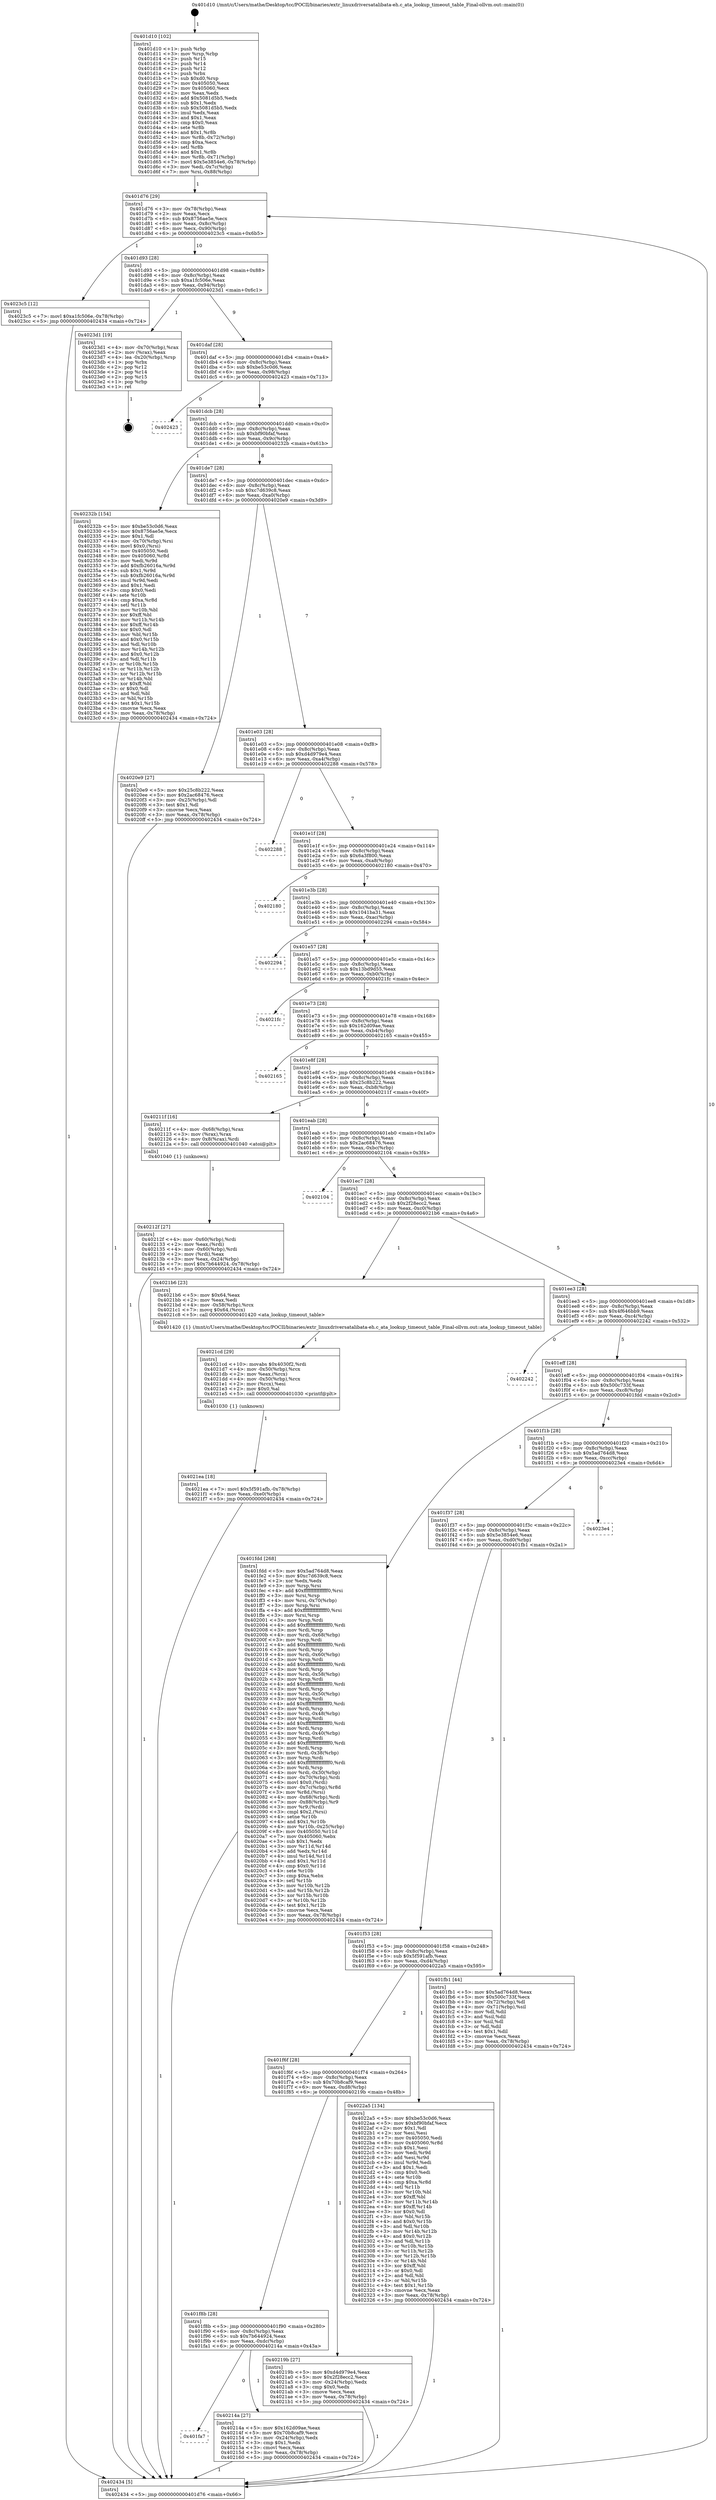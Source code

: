 digraph "0x401d10" {
  label = "0x401d10 (/mnt/c/Users/mathe/Desktop/tcc/POCII/binaries/extr_linuxdriversatalibata-eh.c_ata_lookup_timeout_table_Final-ollvm.out::main(0))"
  labelloc = "t"
  node[shape=record]

  Entry [label="",width=0.3,height=0.3,shape=circle,fillcolor=black,style=filled]
  "0x401d76" [label="{
     0x401d76 [29]\l
     | [instrs]\l
     &nbsp;&nbsp;0x401d76 \<+3\>: mov -0x78(%rbp),%eax\l
     &nbsp;&nbsp;0x401d79 \<+2\>: mov %eax,%ecx\l
     &nbsp;&nbsp;0x401d7b \<+6\>: sub $0x8756ae5e,%ecx\l
     &nbsp;&nbsp;0x401d81 \<+6\>: mov %eax,-0x8c(%rbp)\l
     &nbsp;&nbsp;0x401d87 \<+6\>: mov %ecx,-0x90(%rbp)\l
     &nbsp;&nbsp;0x401d8d \<+6\>: je 00000000004023c5 \<main+0x6b5\>\l
  }"]
  "0x4023c5" [label="{
     0x4023c5 [12]\l
     | [instrs]\l
     &nbsp;&nbsp;0x4023c5 \<+7\>: movl $0xa1fc506e,-0x78(%rbp)\l
     &nbsp;&nbsp;0x4023cc \<+5\>: jmp 0000000000402434 \<main+0x724\>\l
  }"]
  "0x401d93" [label="{
     0x401d93 [28]\l
     | [instrs]\l
     &nbsp;&nbsp;0x401d93 \<+5\>: jmp 0000000000401d98 \<main+0x88\>\l
     &nbsp;&nbsp;0x401d98 \<+6\>: mov -0x8c(%rbp),%eax\l
     &nbsp;&nbsp;0x401d9e \<+5\>: sub $0xa1fc506e,%eax\l
     &nbsp;&nbsp;0x401da3 \<+6\>: mov %eax,-0x94(%rbp)\l
     &nbsp;&nbsp;0x401da9 \<+6\>: je 00000000004023d1 \<main+0x6c1\>\l
  }"]
  Exit [label="",width=0.3,height=0.3,shape=circle,fillcolor=black,style=filled,peripheries=2]
  "0x4023d1" [label="{
     0x4023d1 [19]\l
     | [instrs]\l
     &nbsp;&nbsp;0x4023d1 \<+4\>: mov -0x70(%rbp),%rax\l
     &nbsp;&nbsp;0x4023d5 \<+2\>: mov (%rax),%eax\l
     &nbsp;&nbsp;0x4023d7 \<+4\>: lea -0x20(%rbp),%rsp\l
     &nbsp;&nbsp;0x4023db \<+1\>: pop %rbx\l
     &nbsp;&nbsp;0x4023dc \<+2\>: pop %r12\l
     &nbsp;&nbsp;0x4023de \<+2\>: pop %r14\l
     &nbsp;&nbsp;0x4023e0 \<+2\>: pop %r15\l
     &nbsp;&nbsp;0x4023e2 \<+1\>: pop %rbp\l
     &nbsp;&nbsp;0x4023e3 \<+1\>: ret\l
  }"]
  "0x401daf" [label="{
     0x401daf [28]\l
     | [instrs]\l
     &nbsp;&nbsp;0x401daf \<+5\>: jmp 0000000000401db4 \<main+0xa4\>\l
     &nbsp;&nbsp;0x401db4 \<+6\>: mov -0x8c(%rbp),%eax\l
     &nbsp;&nbsp;0x401dba \<+5\>: sub $0xbe53c0d6,%eax\l
     &nbsp;&nbsp;0x401dbf \<+6\>: mov %eax,-0x98(%rbp)\l
     &nbsp;&nbsp;0x401dc5 \<+6\>: je 0000000000402423 \<main+0x713\>\l
  }"]
  "0x4021ea" [label="{
     0x4021ea [18]\l
     | [instrs]\l
     &nbsp;&nbsp;0x4021ea \<+7\>: movl $0x5f591afb,-0x78(%rbp)\l
     &nbsp;&nbsp;0x4021f1 \<+6\>: mov %eax,-0xe0(%rbp)\l
     &nbsp;&nbsp;0x4021f7 \<+5\>: jmp 0000000000402434 \<main+0x724\>\l
  }"]
  "0x402423" [label="{
     0x402423\l
  }", style=dashed]
  "0x401dcb" [label="{
     0x401dcb [28]\l
     | [instrs]\l
     &nbsp;&nbsp;0x401dcb \<+5\>: jmp 0000000000401dd0 \<main+0xc0\>\l
     &nbsp;&nbsp;0x401dd0 \<+6\>: mov -0x8c(%rbp),%eax\l
     &nbsp;&nbsp;0x401dd6 \<+5\>: sub $0xbf90bfaf,%eax\l
     &nbsp;&nbsp;0x401ddb \<+6\>: mov %eax,-0x9c(%rbp)\l
     &nbsp;&nbsp;0x401de1 \<+6\>: je 000000000040232b \<main+0x61b\>\l
  }"]
  "0x4021cd" [label="{
     0x4021cd [29]\l
     | [instrs]\l
     &nbsp;&nbsp;0x4021cd \<+10\>: movabs $0x4030f2,%rdi\l
     &nbsp;&nbsp;0x4021d7 \<+4\>: mov -0x50(%rbp),%rcx\l
     &nbsp;&nbsp;0x4021db \<+2\>: mov %eax,(%rcx)\l
     &nbsp;&nbsp;0x4021dd \<+4\>: mov -0x50(%rbp),%rcx\l
     &nbsp;&nbsp;0x4021e1 \<+2\>: mov (%rcx),%esi\l
     &nbsp;&nbsp;0x4021e3 \<+2\>: mov $0x0,%al\l
     &nbsp;&nbsp;0x4021e5 \<+5\>: call 0000000000401030 \<printf@plt\>\l
     | [calls]\l
     &nbsp;&nbsp;0x401030 \{1\} (unknown)\l
  }"]
  "0x40232b" [label="{
     0x40232b [154]\l
     | [instrs]\l
     &nbsp;&nbsp;0x40232b \<+5\>: mov $0xbe53c0d6,%eax\l
     &nbsp;&nbsp;0x402330 \<+5\>: mov $0x8756ae5e,%ecx\l
     &nbsp;&nbsp;0x402335 \<+2\>: mov $0x1,%dl\l
     &nbsp;&nbsp;0x402337 \<+4\>: mov -0x70(%rbp),%rsi\l
     &nbsp;&nbsp;0x40233b \<+6\>: movl $0x0,(%rsi)\l
     &nbsp;&nbsp;0x402341 \<+7\>: mov 0x405050,%edi\l
     &nbsp;&nbsp;0x402348 \<+8\>: mov 0x405060,%r8d\l
     &nbsp;&nbsp;0x402350 \<+3\>: mov %edi,%r9d\l
     &nbsp;&nbsp;0x402353 \<+7\>: add $0xfb26016a,%r9d\l
     &nbsp;&nbsp;0x40235a \<+4\>: sub $0x1,%r9d\l
     &nbsp;&nbsp;0x40235e \<+7\>: sub $0xfb26016a,%r9d\l
     &nbsp;&nbsp;0x402365 \<+4\>: imul %r9d,%edi\l
     &nbsp;&nbsp;0x402369 \<+3\>: and $0x1,%edi\l
     &nbsp;&nbsp;0x40236c \<+3\>: cmp $0x0,%edi\l
     &nbsp;&nbsp;0x40236f \<+4\>: sete %r10b\l
     &nbsp;&nbsp;0x402373 \<+4\>: cmp $0xa,%r8d\l
     &nbsp;&nbsp;0x402377 \<+4\>: setl %r11b\l
     &nbsp;&nbsp;0x40237b \<+3\>: mov %r10b,%bl\l
     &nbsp;&nbsp;0x40237e \<+3\>: xor $0xff,%bl\l
     &nbsp;&nbsp;0x402381 \<+3\>: mov %r11b,%r14b\l
     &nbsp;&nbsp;0x402384 \<+4\>: xor $0xff,%r14b\l
     &nbsp;&nbsp;0x402388 \<+3\>: xor $0x0,%dl\l
     &nbsp;&nbsp;0x40238b \<+3\>: mov %bl,%r15b\l
     &nbsp;&nbsp;0x40238e \<+4\>: and $0x0,%r15b\l
     &nbsp;&nbsp;0x402392 \<+3\>: and %dl,%r10b\l
     &nbsp;&nbsp;0x402395 \<+3\>: mov %r14b,%r12b\l
     &nbsp;&nbsp;0x402398 \<+4\>: and $0x0,%r12b\l
     &nbsp;&nbsp;0x40239c \<+3\>: and %dl,%r11b\l
     &nbsp;&nbsp;0x40239f \<+3\>: or %r10b,%r15b\l
     &nbsp;&nbsp;0x4023a2 \<+3\>: or %r11b,%r12b\l
     &nbsp;&nbsp;0x4023a5 \<+3\>: xor %r12b,%r15b\l
     &nbsp;&nbsp;0x4023a8 \<+3\>: or %r14b,%bl\l
     &nbsp;&nbsp;0x4023ab \<+3\>: xor $0xff,%bl\l
     &nbsp;&nbsp;0x4023ae \<+3\>: or $0x0,%dl\l
     &nbsp;&nbsp;0x4023b1 \<+2\>: and %dl,%bl\l
     &nbsp;&nbsp;0x4023b3 \<+3\>: or %bl,%r15b\l
     &nbsp;&nbsp;0x4023b6 \<+4\>: test $0x1,%r15b\l
     &nbsp;&nbsp;0x4023ba \<+3\>: cmovne %ecx,%eax\l
     &nbsp;&nbsp;0x4023bd \<+3\>: mov %eax,-0x78(%rbp)\l
     &nbsp;&nbsp;0x4023c0 \<+5\>: jmp 0000000000402434 \<main+0x724\>\l
  }"]
  "0x401de7" [label="{
     0x401de7 [28]\l
     | [instrs]\l
     &nbsp;&nbsp;0x401de7 \<+5\>: jmp 0000000000401dec \<main+0xdc\>\l
     &nbsp;&nbsp;0x401dec \<+6\>: mov -0x8c(%rbp),%eax\l
     &nbsp;&nbsp;0x401df2 \<+5\>: sub $0xc7d639c8,%eax\l
     &nbsp;&nbsp;0x401df7 \<+6\>: mov %eax,-0xa0(%rbp)\l
     &nbsp;&nbsp;0x401dfd \<+6\>: je 00000000004020e9 \<main+0x3d9\>\l
  }"]
  "0x401fa7" [label="{
     0x401fa7\l
  }", style=dashed]
  "0x4020e9" [label="{
     0x4020e9 [27]\l
     | [instrs]\l
     &nbsp;&nbsp;0x4020e9 \<+5\>: mov $0x25c8b222,%eax\l
     &nbsp;&nbsp;0x4020ee \<+5\>: mov $0x2ac68476,%ecx\l
     &nbsp;&nbsp;0x4020f3 \<+3\>: mov -0x25(%rbp),%dl\l
     &nbsp;&nbsp;0x4020f6 \<+3\>: test $0x1,%dl\l
     &nbsp;&nbsp;0x4020f9 \<+3\>: cmovne %ecx,%eax\l
     &nbsp;&nbsp;0x4020fc \<+3\>: mov %eax,-0x78(%rbp)\l
     &nbsp;&nbsp;0x4020ff \<+5\>: jmp 0000000000402434 \<main+0x724\>\l
  }"]
  "0x401e03" [label="{
     0x401e03 [28]\l
     | [instrs]\l
     &nbsp;&nbsp;0x401e03 \<+5\>: jmp 0000000000401e08 \<main+0xf8\>\l
     &nbsp;&nbsp;0x401e08 \<+6\>: mov -0x8c(%rbp),%eax\l
     &nbsp;&nbsp;0x401e0e \<+5\>: sub $0xd4d979e4,%eax\l
     &nbsp;&nbsp;0x401e13 \<+6\>: mov %eax,-0xa4(%rbp)\l
     &nbsp;&nbsp;0x401e19 \<+6\>: je 0000000000402288 \<main+0x578\>\l
  }"]
  "0x40214a" [label="{
     0x40214a [27]\l
     | [instrs]\l
     &nbsp;&nbsp;0x40214a \<+5\>: mov $0x162d09ae,%eax\l
     &nbsp;&nbsp;0x40214f \<+5\>: mov $0x70b8caf9,%ecx\l
     &nbsp;&nbsp;0x402154 \<+3\>: mov -0x24(%rbp),%edx\l
     &nbsp;&nbsp;0x402157 \<+3\>: cmp $0x1,%edx\l
     &nbsp;&nbsp;0x40215a \<+3\>: cmovl %ecx,%eax\l
     &nbsp;&nbsp;0x40215d \<+3\>: mov %eax,-0x78(%rbp)\l
     &nbsp;&nbsp;0x402160 \<+5\>: jmp 0000000000402434 \<main+0x724\>\l
  }"]
  "0x402288" [label="{
     0x402288\l
  }", style=dashed]
  "0x401e1f" [label="{
     0x401e1f [28]\l
     | [instrs]\l
     &nbsp;&nbsp;0x401e1f \<+5\>: jmp 0000000000401e24 \<main+0x114\>\l
     &nbsp;&nbsp;0x401e24 \<+6\>: mov -0x8c(%rbp),%eax\l
     &nbsp;&nbsp;0x401e2a \<+5\>: sub $0x6a3f800,%eax\l
     &nbsp;&nbsp;0x401e2f \<+6\>: mov %eax,-0xa8(%rbp)\l
     &nbsp;&nbsp;0x401e35 \<+6\>: je 0000000000402180 \<main+0x470\>\l
  }"]
  "0x401f8b" [label="{
     0x401f8b [28]\l
     | [instrs]\l
     &nbsp;&nbsp;0x401f8b \<+5\>: jmp 0000000000401f90 \<main+0x280\>\l
     &nbsp;&nbsp;0x401f90 \<+6\>: mov -0x8c(%rbp),%eax\l
     &nbsp;&nbsp;0x401f96 \<+5\>: sub $0x7b644924,%eax\l
     &nbsp;&nbsp;0x401f9b \<+6\>: mov %eax,-0xdc(%rbp)\l
     &nbsp;&nbsp;0x401fa1 \<+6\>: je 000000000040214a \<main+0x43a\>\l
  }"]
  "0x402180" [label="{
     0x402180\l
  }", style=dashed]
  "0x401e3b" [label="{
     0x401e3b [28]\l
     | [instrs]\l
     &nbsp;&nbsp;0x401e3b \<+5\>: jmp 0000000000401e40 \<main+0x130\>\l
     &nbsp;&nbsp;0x401e40 \<+6\>: mov -0x8c(%rbp),%eax\l
     &nbsp;&nbsp;0x401e46 \<+5\>: sub $0x1041ba31,%eax\l
     &nbsp;&nbsp;0x401e4b \<+6\>: mov %eax,-0xac(%rbp)\l
     &nbsp;&nbsp;0x401e51 \<+6\>: je 0000000000402294 \<main+0x584\>\l
  }"]
  "0x40219b" [label="{
     0x40219b [27]\l
     | [instrs]\l
     &nbsp;&nbsp;0x40219b \<+5\>: mov $0xd4d979e4,%eax\l
     &nbsp;&nbsp;0x4021a0 \<+5\>: mov $0x2f28ecc2,%ecx\l
     &nbsp;&nbsp;0x4021a5 \<+3\>: mov -0x24(%rbp),%edx\l
     &nbsp;&nbsp;0x4021a8 \<+3\>: cmp $0x0,%edx\l
     &nbsp;&nbsp;0x4021ab \<+3\>: cmove %ecx,%eax\l
     &nbsp;&nbsp;0x4021ae \<+3\>: mov %eax,-0x78(%rbp)\l
     &nbsp;&nbsp;0x4021b1 \<+5\>: jmp 0000000000402434 \<main+0x724\>\l
  }"]
  "0x402294" [label="{
     0x402294\l
  }", style=dashed]
  "0x401e57" [label="{
     0x401e57 [28]\l
     | [instrs]\l
     &nbsp;&nbsp;0x401e57 \<+5\>: jmp 0000000000401e5c \<main+0x14c\>\l
     &nbsp;&nbsp;0x401e5c \<+6\>: mov -0x8c(%rbp),%eax\l
     &nbsp;&nbsp;0x401e62 \<+5\>: sub $0x13bd9d55,%eax\l
     &nbsp;&nbsp;0x401e67 \<+6\>: mov %eax,-0xb0(%rbp)\l
     &nbsp;&nbsp;0x401e6d \<+6\>: je 00000000004021fc \<main+0x4ec\>\l
  }"]
  "0x401f6f" [label="{
     0x401f6f [28]\l
     | [instrs]\l
     &nbsp;&nbsp;0x401f6f \<+5\>: jmp 0000000000401f74 \<main+0x264\>\l
     &nbsp;&nbsp;0x401f74 \<+6\>: mov -0x8c(%rbp),%eax\l
     &nbsp;&nbsp;0x401f7a \<+5\>: sub $0x70b8caf9,%eax\l
     &nbsp;&nbsp;0x401f7f \<+6\>: mov %eax,-0xd8(%rbp)\l
     &nbsp;&nbsp;0x401f85 \<+6\>: je 000000000040219b \<main+0x48b\>\l
  }"]
  "0x4021fc" [label="{
     0x4021fc\l
  }", style=dashed]
  "0x401e73" [label="{
     0x401e73 [28]\l
     | [instrs]\l
     &nbsp;&nbsp;0x401e73 \<+5\>: jmp 0000000000401e78 \<main+0x168\>\l
     &nbsp;&nbsp;0x401e78 \<+6\>: mov -0x8c(%rbp),%eax\l
     &nbsp;&nbsp;0x401e7e \<+5\>: sub $0x162d09ae,%eax\l
     &nbsp;&nbsp;0x401e83 \<+6\>: mov %eax,-0xb4(%rbp)\l
     &nbsp;&nbsp;0x401e89 \<+6\>: je 0000000000402165 \<main+0x455\>\l
  }"]
  "0x4022a5" [label="{
     0x4022a5 [134]\l
     | [instrs]\l
     &nbsp;&nbsp;0x4022a5 \<+5\>: mov $0xbe53c0d6,%eax\l
     &nbsp;&nbsp;0x4022aa \<+5\>: mov $0xbf90bfaf,%ecx\l
     &nbsp;&nbsp;0x4022af \<+2\>: mov $0x1,%dl\l
     &nbsp;&nbsp;0x4022b1 \<+2\>: xor %esi,%esi\l
     &nbsp;&nbsp;0x4022b3 \<+7\>: mov 0x405050,%edi\l
     &nbsp;&nbsp;0x4022ba \<+8\>: mov 0x405060,%r8d\l
     &nbsp;&nbsp;0x4022c2 \<+3\>: sub $0x1,%esi\l
     &nbsp;&nbsp;0x4022c5 \<+3\>: mov %edi,%r9d\l
     &nbsp;&nbsp;0x4022c8 \<+3\>: add %esi,%r9d\l
     &nbsp;&nbsp;0x4022cb \<+4\>: imul %r9d,%edi\l
     &nbsp;&nbsp;0x4022cf \<+3\>: and $0x1,%edi\l
     &nbsp;&nbsp;0x4022d2 \<+3\>: cmp $0x0,%edi\l
     &nbsp;&nbsp;0x4022d5 \<+4\>: sete %r10b\l
     &nbsp;&nbsp;0x4022d9 \<+4\>: cmp $0xa,%r8d\l
     &nbsp;&nbsp;0x4022dd \<+4\>: setl %r11b\l
     &nbsp;&nbsp;0x4022e1 \<+3\>: mov %r10b,%bl\l
     &nbsp;&nbsp;0x4022e4 \<+3\>: xor $0xff,%bl\l
     &nbsp;&nbsp;0x4022e7 \<+3\>: mov %r11b,%r14b\l
     &nbsp;&nbsp;0x4022ea \<+4\>: xor $0xff,%r14b\l
     &nbsp;&nbsp;0x4022ee \<+3\>: xor $0x0,%dl\l
     &nbsp;&nbsp;0x4022f1 \<+3\>: mov %bl,%r15b\l
     &nbsp;&nbsp;0x4022f4 \<+4\>: and $0x0,%r15b\l
     &nbsp;&nbsp;0x4022f8 \<+3\>: and %dl,%r10b\l
     &nbsp;&nbsp;0x4022fb \<+3\>: mov %r14b,%r12b\l
     &nbsp;&nbsp;0x4022fe \<+4\>: and $0x0,%r12b\l
     &nbsp;&nbsp;0x402302 \<+3\>: and %dl,%r11b\l
     &nbsp;&nbsp;0x402305 \<+3\>: or %r10b,%r15b\l
     &nbsp;&nbsp;0x402308 \<+3\>: or %r11b,%r12b\l
     &nbsp;&nbsp;0x40230b \<+3\>: xor %r12b,%r15b\l
     &nbsp;&nbsp;0x40230e \<+3\>: or %r14b,%bl\l
     &nbsp;&nbsp;0x402311 \<+3\>: xor $0xff,%bl\l
     &nbsp;&nbsp;0x402314 \<+3\>: or $0x0,%dl\l
     &nbsp;&nbsp;0x402317 \<+2\>: and %dl,%bl\l
     &nbsp;&nbsp;0x402319 \<+3\>: or %bl,%r15b\l
     &nbsp;&nbsp;0x40231c \<+4\>: test $0x1,%r15b\l
     &nbsp;&nbsp;0x402320 \<+3\>: cmovne %ecx,%eax\l
     &nbsp;&nbsp;0x402323 \<+3\>: mov %eax,-0x78(%rbp)\l
     &nbsp;&nbsp;0x402326 \<+5\>: jmp 0000000000402434 \<main+0x724\>\l
  }"]
  "0x402165" [label="{
     0x402165\l
  }", style=dashed]
  "0x401e8f" [label="{
     0x401e8f [28]\l
     | [instrs]\l
     &nbsp;&nbsp;0x401e8f \<+5\>: jmp 0000000000401e94 \<main+0x184\>\l
     &nbsp;&nbsp;0x401e94 \<+6\>: mov -0x8c(%rbp),%eax\l
     &nbsp;&nbsp;0x401e9a \<+5\>: sub $0x25c8b222,%eax\l
     &nbsp;&nbsp;0x401e9f \<+6\>: mov %eax,-0xb8(%rbp)\l
     &nbsp;&nbsp;0x401ea5 \<+6\>: je 000000000040211f \<main+0x40f\>\l
  }"]
  "0x40212f" [label="{
     0x40212f [27]\l
     | [instrs]\l
     &nbsp;&nbsp;0x40212f \<+4\>: mov -0x60(%rbp),%rdi\l
     &nbsp;&nbsp;0x402133 \<+2\>: mov %eax,(%rdi)\l
     &nbsp;&nbsp;0x402135 \<+4\>: mov -0x60(%rbp),%rdi\l
     &nbsp;&nbsp;0x402139 \<+2\>: mov (%rdi),%eax\l
     &nbsp;&nbsp;0x40213b \<+3\>: mov %eax,-0x24(%rbp)\l
     &nbsp;&nbsp;0x40213e \<+7\>: movl $0x7b644924,-0x78(%rbp)\l
     &nbsp;&nbsp;0x402145 \<+5\>: jmp 0000000000402434 \<main+0x724\>\l
  }"]
  "0x40211f" [label="{
     0x40211f [16]\l
     | [instrs]\l
     &nbsp;&nbsp;0x40211f \<+4\>: mov -0x68(%rbp),%rax\l
     &nbsp;&nbsp;0x402123 \<+3\>: mov (%rax),%rax\l
     &nbsp;&nbsp;0x402126 \<+4\>: mov 0x8(%rax),%rdi\l
     &nbsp;&nbsp;0x40212a \<+5\>: call 0000000000401040 \<atoi@plt\>\l
     | [calls]\l
     &nbsp;&nbsp;0x401040 \{1\} (unknown)\l
  }"]
  "0x401eab" [label="{
     0x401eab [28]\l
     | [instrs]\l
     &nbsp;&nbsp;0x401eab \<+5\>: jmp 0000000000401eb0 \<main+0x1a0\>\l
     &nbsp;&nbsp;0x401eb0 \<+6\>: mov -0x8c(%rbp),%eax\l
     &nbsp;&nbsp;0x401eb6 \<+5\>: sub $0x2ac68476,%eax\l
     &nbsp;&nbsp;0x401ebb \<+6\>: mov %eax,-0xbc(%rbp)\l
     &nbsp;&nbsp;0x401ec1 \<+6\>: je 0000000000402104 \<main+0x3f4\>\l
  }"]
  "0x401d10" [label="{
     0x401d10 [102]\l
     | [instrs]\l
     &nbsp;&nbsp;0x401d10 \<+1\>: push %rbp\l
     &nbsp;&nbsp;0x401d11 \<+3\>: mov %rsp,%rbp\l
     &nbsp;&nbsp;0x401d14 \<+2\>: push %r15\l
     &nbsp;&nbsp;0x401d16 \<+2\>: push %r14\l
     &nbsp;&nbsp;0x401d18 \<+2\>: push %r12\l
     &nbsp;&nbsp;0x401d1a \<+1\>: push %rbx\l
     &nbsp;&nbsp;0x401d1b \<+7\>: sub $0xd0,%rsp\l
     &nbsp;&nbsp;0x401d22 \<+7\>: mov 0x405050,%eax\l
     &nbsp;&nbsp;0x401d29 \<+7\>: mov 0x405060,%ecx\l
     &nbsp;&nbsp;0x401d30 \<+2\>: mov %eax,%edx\l
     &nbsp;&nbsp;0x401d32 \<+6\>: add $0x5081d5b5,%edx\l
     &nbsp;&nbsp;0x401d38 \<+3\>: sub $0x1,%edx\l
     &nbsp;&nbsp;0x401d3b \<+6\>: sub $0x5081d5b5,%edx\l
     &nbsp;&nbsp;0x401d41 \<+3\>: imul %edx,%eax\l
     &nbsp;&nbsp;0x401d44 \<+3\>: and $0x1,%eax\l
     &nbsp;&nbsp;0x401d47 \<+3\>: cmp $0x0,%eax\l
     &nbsp;&nbsp;0x401d4a \<+4\>: sete %r8b\l
     &nbsp;&nbsp;0x401d4e \<+4\>: and $0x1,%r8b\l
     &nbsp;&nbsp;0x401d52 \<+4\>: mov %r8b,-0x72(%rbp)\l
     &nbsp;&nbsp;0x401d56 \<+3\>: cmp $0xa,%ecx\l
     &nbsp;&nbsp;0x401d59 \<+4\>: setl %r8b\l
     &nbsp;&nbsp;0x401d5d \<+4\>: and $0x1,%r8b\l
     &nbsp;&nbsp;0x401d61 \<+4\>: mov %r8b,-0x71(%rbp)\l
     &nbsp;&nbsp;0x401d65 \<+7\>: movl $0x5e3854e6,-0x78(%rbp)\l
     &nbsp;&nbsp;0x401d6c \<+3\>: mov %edi,-0x7c(%rbp)\l
     &nbsp;&nbsp;0x401d6f \<+7\>: mov %rsi,-0x88(%rbp)\l
  }"]
  "0x402104" [label="{
     0x402104\l
  }", style=dashed]
  "0x401ec7" [label="{
     0x401ec7 [28]\l
     | [instrs]\l
     &nbsp;&nbsp;0x401ec7 \<+5\>: jmp 0000000000401ecc \<main+0x1bc\>\l
     &nbsp;&nbsp;0x401ecc \<+6\>: mov -0x8c(%rbp),%eax\l
     &nbsp;&nbsp;0x401ed2 \<+5\>: sub $0x2f28ecc2,%eax\l
     &nbsp;&nbsp;0x401ed7 \<+6\>: mov %eax,-0xc0(%rbp)\l
     &nbsp;&nbsp;0x401edd \<+6\>: je 00000000004021b6 \<main+0x4a6\>\l
  }"]
  "0x402434" [label="{
     0x402434 [5]\l
     | [instrs]\l
     &nbsp;&nbsp;0x402434 \<+5\>: jmp 0000000000401d76 \<main+0x66\>\l
  }"]
  "0x4021b6" [label="{
     0x4021b6 [23]\l
     | [instrs]\l
     &nbsp;&nbsp;0x4021b6 \<+5\>: mov $0x64,%eax\l
     &nbsp;&nbsp;0x4021bb \<+2\>: mov %eax,%edi\l
     &nbsp;&nbsp;0x4021bd \<+4\>: mov -0x58(%rbp),%rcx\l
     &nbsp;&nbsp;0x4021c1 \<+7\>: movq $0x64,(%rcx)\l
     &nbsp;&nbsp;0x4021c8 \<+5\>: call 0000000000401420 \<ata_lookup_timeout_table\>\l
     | [calls]\l
     &nbsp;&nbsp;0x401420 \{1\} (/mnt/c/Users/mathe/Desktop/tcc/POCII/binaries/extr_linuxdriversatalibata-eh.c_ata_lookup_timeout_table_Final-ollvm.out::ata_lookup_timeout_table)\l
  }"]
  "0x401ee3" [label="{
     0x401ee3 [28]\l
     | [instrs]\l
     &nbsp;&nbsp;0x401ee3 \<+5\>: jmp 0000000000401ee8 \<main+0x1d8\>\l
     &nbsp;&nbsp;0x401ee8 \<+6\>: mov -0x8c(%rbp),%eax\l
     &nbsp;&nbsp;0x401eee \<+5\>: sub $0x4f646bb9,%eax\l
     &nbsp;&nbsp;0x401ef3 \<+6\>: mov %eax,-0xc4(%rbp)\l
     &nbsp;&nbsp;0x401ef9 \<+6\>: je 0000000000402242 \<main+0x532\>\l
  }"]
  "0x401f53" [label="{
     0x401f53 [28]\l
     | [instrs]\l
     &nbsp;&nbsp;0x401f53 \<+5\>: jmp 0000000000401f58 \<main+0x248\>\l
     &nbsp;&nbsp;0x401f58 \<+6\>: mov -0x8c(%rbp),%eax\l
     &nbsp;&nbsp;0x401f5e \<+5\>: sub $0x5f591afb,%eax\l
     &nbsp;&nbsp;0x401f63 \<+6\>: mov %eax,-0xd4(%rbp)\l
     &nbsp;&nbsp;0x401f69 \<+6\>: je 00000000004022a5 \<main+0x595\>\l
  }"]
  "0x402242" [label="{
     0x402242\l
  }", style=dashed]
  "0x401eff" [label="{
     0x401eff [28]\l
     | [instrs]\l
     &nbsp;&nbsp;0x401eff \<+5\>: jmp 0000000000401f04 \<main+0x1f4\>\l
     &nbsp;&nbsp;0x401f04 \<+6\>: mov -0x8c(%rbp),%eax\l
     &nbsp;&nbsp;0x401f0a \<+5\>: sub $0x500c733f,%eax\l
     &nbsp;&nbsp;0x401f0f \<+6\>: mov %eax,-0xc8(%rbp)\l
     &nbsp;&nbsp;0x401f15 \<+6\>: je 0000000000401fdd \<main+0x2cd\>\l
  }"]
  "0x401fb1" [label="{
     0x401fb1 [44]\l
     | [instrs]\l
     &nbsp;&nbsp;0x401fb1 \<+5\>: mov $0x5ad764d8,%eax\l
     &nbsp;&nbsp;0x401fb6 \<+5\>: mov $0x500c733f,%ecx\l
     &nbsp;&nbsp;0x401fbb \<+3\>: mov -0x72(%rbp),%dl\l
     &nbsp;&nbsp;0x401fbe \<+4\>: mov -0x71(%rbp),%sil\l
     &nbsp;&nbsp;0x401fc2 \<+3\>: mov %dl,%dil\l
     &nbsp;&nbsp;0x401fc5 \<+3\>: and %sil,%dil\l
     &nbsp;&nbsp;0x401fc8 \<+3\>: xor %sil,%dl\l
     &nbsp;&nbsp;0x401fcb \<+3\>: or %dl,%dil\l
     &nbsp;&nbsp;0x401fce \<+4\>: test $0x1,%dil\l
     &nbsp;&nbsp;0x401fd2 \<+3\>: cmovne %ecx,%eax\l
     &nbsp;&nbsp;0x401fd5 \<+3\>: mov %eax,-0x78(%rbp)\l
     &nbsp;&nbsp;0x401fd8 \<+5\>: jmp 0000000000402434 \<main+0x724\>\l
  }"]
  "0x401fdd" [label="{
     0x401fdd [268]\l
     | [instrs]\l
     &nbsp;&nbsp;0x401fdd \<+5\>: mov $0x5ad764d8,%eax\l
     &nbsp;&nbsp;0x401fe2 \<+5\>: mov $0xc7d639c8,%ecx\l
     &nbsp;&nbsp;0x401fe7 \<+2\>: xor %edx,%edx\l
     &nbsp;&nbsp;0x401fe9 \<+3\>: mov %rsp,%rsi\l
     &nbsp;&nbsp;0x401fec \<+4\>: add $0xfffffffffffffff0,%rsi\l
     &nbsp;&nbsp;0x401ff0 \<+3\>: mov %rsi,%rsp\l
     &nbsp;&nbsp;0x401ff3 \<+4\>: mov %rsi,-0x70(%rbp)\l
     &nbsp;&nbsp;0x401ff7 \<+3\>: mov %rsp,%rsi\l
     &nbsp;&nbsp;0x401ffa \<+4\>: add $0xfffffffffffffff0,%rsi\l
     &nbsp;&nbsp;0x401ffe \<+3\>: mov %rsi,%rsp\l
     &nbsp;&nbsp;0x402001 \<+3\>: mov %rsp,%rdi\l
     &nbsp;&nbsp;0x402004 \<+4\>: add $0xfffffffffffffff0,%rdi\l
     &nbsp;&nbsp;0x402008 \<+3\>: mov %rdi,%rsp\l
     &nbsp;&nbsp;0x40200b \<+4\>: mov %rdi,-0x68(%rbp)\l
     &nbsp;&nbsp;0x40200f \<+3\>: mov %rsp,%rdi\l
     &nbsp;&nbsp;0x402012 \<+4\>: add $0xfffffffffffffff0,%rdi\l
     &nbsp;&nbsp;0x402016 \<+3\>: mov %rdi,%rsp\l
     &nbsp;&nbsp;0x402019 \<+4\>: mov %rdi,-0x60(%rbp)\l
     &nbsp;&nbsp;0x40201d \<+3\>: mov %rsp,%rdi\l
     &nbsp;&nbsp;0x402020 \<+4\>: add $0xfffffffffffffff0,%rdi\l
     &nbsp;&nbsp;0x402024 \<+3\>: mov %rdi,%rsp\l
     &nbsp;&nbsp;0x402027 \<+4\>: mov %rdi,-0x58(%rbp)\l
     &nbsp;&nbsp;0x40202b \<+3\>: mov %rsp,%rdi\l
     &nbsp;&nbsp;0x40202e \<+4\>: add $0xfffffffffffffff0,%rdi\l
     &nbsp;&nbsp;0x402032 \<+3\>: mov %rdi,%rsp\l
     &nbsp;&nbsp;0x402035 \<+4\>: mov %rdi,-0x50(%rbp)\l
     &nbsp;&nbsp;0x402039 \<+3\>: mov %rsp,%rdi\l
     &nbsp;&nbsp;0x40203c \<+4\>: add $0xfffffffffffffff0,%rdi\l
     &nbsp;&nbsp;0x402040 \<+3\>: mov %rdi,%rsp\l
     &nbsp;&nbsp;0x402043 \<+4\>: mov %rdi,-0x48(%rbp)\l
     &nbsp;&nbsp;0x402047 \<+3\>: mov %rsp,%rdi\l
     &nbsp;&nbsp;0x40204a \<+4\>: add $0xfffffffffffffff0,%rdi\l
     &nbsp;&nbsp;0x40204e \<+3\>: mov %rdi,%rsp\l
     &nbsp;&nbsp;0x402051 \<+4\>: mov %rdi,-0x40(%rbp)\l
     &nbsp;&nbsp;0x402055 \<+3\>: mov %rsp,%rdi\l
     &nbsp;&nbsp;0x402058 \<+4\>: add $0xfffffffffffffff0,%rdi\l
     &nbsp;&nbsp;0x40205c \<+3\>: mov %rdi,%rsp\l
     &nbsp;&nbsp;0x40205f \<+4\>: mov %rdi,-0x38(%rbp)\l
     &nbsp;&nbsp;0x402063 \<+3\>: mov %rsp,%rdi\l
     &nbsp;&nbsp;0x402066 \<+4\>: add $0xfffffffffffffff0,%rdi\l
     &nbsp;&nbsp;0x40206a \<+3\>: mov %rdi,%rsp\l
     &nbsp;&nbsp;0x40206d \<+4\>: mov %rdi,-0x30(%rbp)\l
     &nbsp;&nbsp;0x402071 \<+4\>: mov -0x70(%rbp),%rdi\l
     &nbsp;&nbsp;0x402075 \<+6\>: movl $0x0,(%rdi)\l
     &nbsp;&nbsp;0x40207b \<+4\>: mov -0x7c(%rbp),%r8d\l
     &nbsp;&nbsp;0x40207f \<+3\>: mov %r8d,(%rsi)\l
     &nbsp;&nbsp;0x402082 \<+4\>: mov -0x68(%rbp),%rdi\l
     &nbsp;&nbsp;0x402086 \<+7\>: mov -0x88(%rbp),%r9\l
     &nbsp;&nbsp;0x40208d \<+3\>: mov %r9,(%rdi)\l
     &nbsp;&nbsp;0x402090 \<+3\>: cmpl $0x2,(%rsi)\l
     &nbsp;&nbsp;0x402093 \<+4\>: setne %r10b\l
     &nbsp;&nbsp;0x402097 \<+4\>: and $0x1,%r10b\l
     &nbsp;&nbsp;0x40209b \<+4\>: mov %r10b,-0x25(%rbp)\l
     &nbsp;&nbsp;0x40209f \<+8\>: mov 0x405050,%r11d\l
     &nbsp;&nbsp;0x4020a7 \<+7\>: mov 0x405060,%ebx\l
     &nbsp;&nbsp;0x4020ae \<+3\>: sub $0x1,%edx\l
     &nbsp;&nbsp;0x4020b1 \<+3\>: mov %r11d,%r14d\l
     &nbsp;&nbsp;0x4020b4 \<+3\>: add %edx,%r14d\l
     &nbsp;&nbsp;0x4020b7 \<+4\>: imul %r14d,%r11d\l
     &nbsp;&nbsp;0x4020bb \<+4\>: and $0x1,%r11d\l
     &nbsp;&nbsp;0x4020bf \<+4\>: cmp $0x0,%r11d\l
     &nbsp;&nbsp;0x4020c3 \<+4\>: sete %r10b\l
     &nbsp;&nbsp;0x4020c7 \<+3\>: cmp $0xa,%ebx\l
     &nbsp;&nbsp;0x4020ca \<+4\>: setl %r15b\l
     &nbsp;&nbsp;0x4020ce \<+3\>: mov %r10b,%r12b\l
     &nbsp;&nbsp;0x4020d1 \<+3\>: and %r15b,%r12b\l
     &nbsp;&nbsp;0x4020d4 \<+3\>: xor %r15b,%r10b\l
     &nbsp;&nbsp;0x4020d7 \<+3\>: or %r10b,%r12b\l
     &nbsp;&nbsp;0x4020da \<+4\>: test $0x1,%r12b\l
     &nbsp;&nbsp;0x4020de \<+3\>: cmovne %ecx,%eax\l
     &nbsp;&nbsp;0x4020e1 \<+3\>: mov %eax,-0x78(%rbp)\l
     &nbsp;&nbsp;0x4020e4 \<+5\>: jmp 0000000000402434 \<main+0x724\>\l
  }"]
  "0x401f1b" [label="{
     0x401f1b [28]\l
     | [instrs]\l
     &nbsp;&nbsp;0x401f1b \<+5\>: jmp 0000000000401f20 \<main+0x210\>\l
     &nbsp;&nbsp;0x401f20 \<+6\>: mov -0x8c(%rbp),%eax\l
     &nbsp;&nbsp;0x401f26 \<+5\>: sub $0x5ad764d8,%eax\l
     &nbsp;&nbsp;0x401f2b \<+6\>: mov %eax,-0xcc(%rbp)\l
     &nbsp;&nbsp;0x401f31 \<+6\>: je 00000000004023e4 \<main+0x6d4\>\l
  }"]
  "0x401f37" [label="{
     0x401f37 [28]\l
     | [instrs]\l
     &nbsp;&nbsp;0x401f37 \<+5\>: jmp 0000000000401f3c \<main+0x22c\>\l
     &nbsp;&nbsp;0x401f3c \<+6\>: mov -0x8c(%rbp),%eax\l
     &nbsp;&nbsp;0x401f42 \<+5\>: sub $0x5e3854e6,%eax\l
     &nbsp;&nbsp;0x401f47 \<+6\>: mov %eax,-0xd0(%rbp)\l
     &nbsp;&nbsp;0x401f4d \<+6\>: je 0000000000401fb1 \<main+0x2a1\>\l
  }"]
  "0x4023e4" [label="{
     0x4023e4\l
  }", style=dashed]
  Entry -> "0x401d10" [label=" 1"]
  "0x401d76" -> "0x4023c5" [label=" 1"]
  "0x401d76" -> "0x401d93" [label=" 10"]
  "0x4023d1" -> Exit [label=" 1"]
  "0x401d93" -> "0x4023d1" [label=" 1"]
  "0x401d93" -> "0x401daf" [label=" 9"]
  "0x4023c5" -> "0x402434" [label=" 1"]
  "0x401daf" -> "0x402423" [label=" 0"]
  "0x401daf" -> "0x401dcb" [label=" 9"]
  "0x40232b" -> "0x402434" [label=" 1"]
  "0x401dcb" -> "0x40232b" [label=" 1"]
  "0x401dcb" -> "0x401de7" [label=" 8"]
  "0x4022a5" -> "0x402434" [label=" 1"]
  "0x401de7" -> "0x4020e9" [label=" 1"]
  "0x401de7" -> "0x401e03" [label=" 7"]
  "0x4021ea" -> "0x402434" [label=" 1"]
  "0x401e03" -> "0x402288" [label=" 0"]
  "0x401e03" -> "0x401e1f" [label=" 7"]
  "0x4021cd" -> "0x4021ea" [label=" 1"]
  "0x401e1f" -> "0x402180" [label=" 0"]
  "0x401e1f" -> "0x401e3b" [label=" 7"]
  "0x40219b" -> "0x402434" [label=" 1"]
  "0x401e3b" -> "0x402294" [label=" 0"]
  "0x401e3b" -> "0x401e57" [label=" 7"]
  "0x40214a" -> "0x402434" [label=" 1"]
  "0x401e57" -> "0x4021fc" [label=" 0"]
  "0x401e57" -> "0x401e73" [label=" 7"]
  "0x401f8b" -> "0x40214a" [label=" 1"]
  "0x401e73" -> "0x402165" [label=" 0"]
  "0x401e73" -> "0x401e8f" [label=" 7"]
  "0x4021b6" -> "0x4021cd" [label=" 1"]
  "0x401e8f" -> "0x40211f" [label=" 1"]
  "0x401e8f" -> "0x401eab" [label=" 6"]
  "0x401f6f" -> "0x40219b" [label=" 1"]
  "0x401eab" -> "0x402104" [label=" 0"]
  "0x401eab" -> "0x401ec7" [label=" 6"]
  "0x401f53" -> "0x401f6f" [label=" 2"]
  "0x401ec7" -> "0x4021b6" [label=" 1"]
  "0x401ec7" -> "0x401ee3" [label=" 5"]
  "0x401f53" -> "0x4022a5" [label=" 1"]
  "0x401ee3" -> "0x402242" [label=" 0"]
  "0x401ee3" -> "0x401eff" [label=" 5"]
  "0x401f6f" -> "0x401f8b" [label=" 1"]
  "0x401eff" -> "0x401fdd" [label=" 1"]
  "0x401eff" -> "0x401f1b" [label=" 4"]
  "0x40212f" -> "0x402434" [label=" 1"]
  "0x401f1b" -> "0x4023e4" [label=" 0"]
  "0x401f1b" -> "0x401f37" [label=" 4"]
  "0x40211f" -> "0x40212f" [label=" 1"]
  "0x401f37" -> "0x401fb1" [label=" 1"]
  "0x401f37" -> "0x401f53" [label=" 3"]
  "0x401fb1" -> "0x402434" [label=" 1"]
  "0x401d10" -> "0x401d76" [label=" 1"]
  "0x402434" -> "0x401d76" [label=" 10"]
  "0x401f8b" -> "0x401fa7" [label=" 0"]
  "0x401fdd" -> "0x402434" [label=" 1"]
  "0x4020e9" -> "0x402434" [label=" 1"]
}
